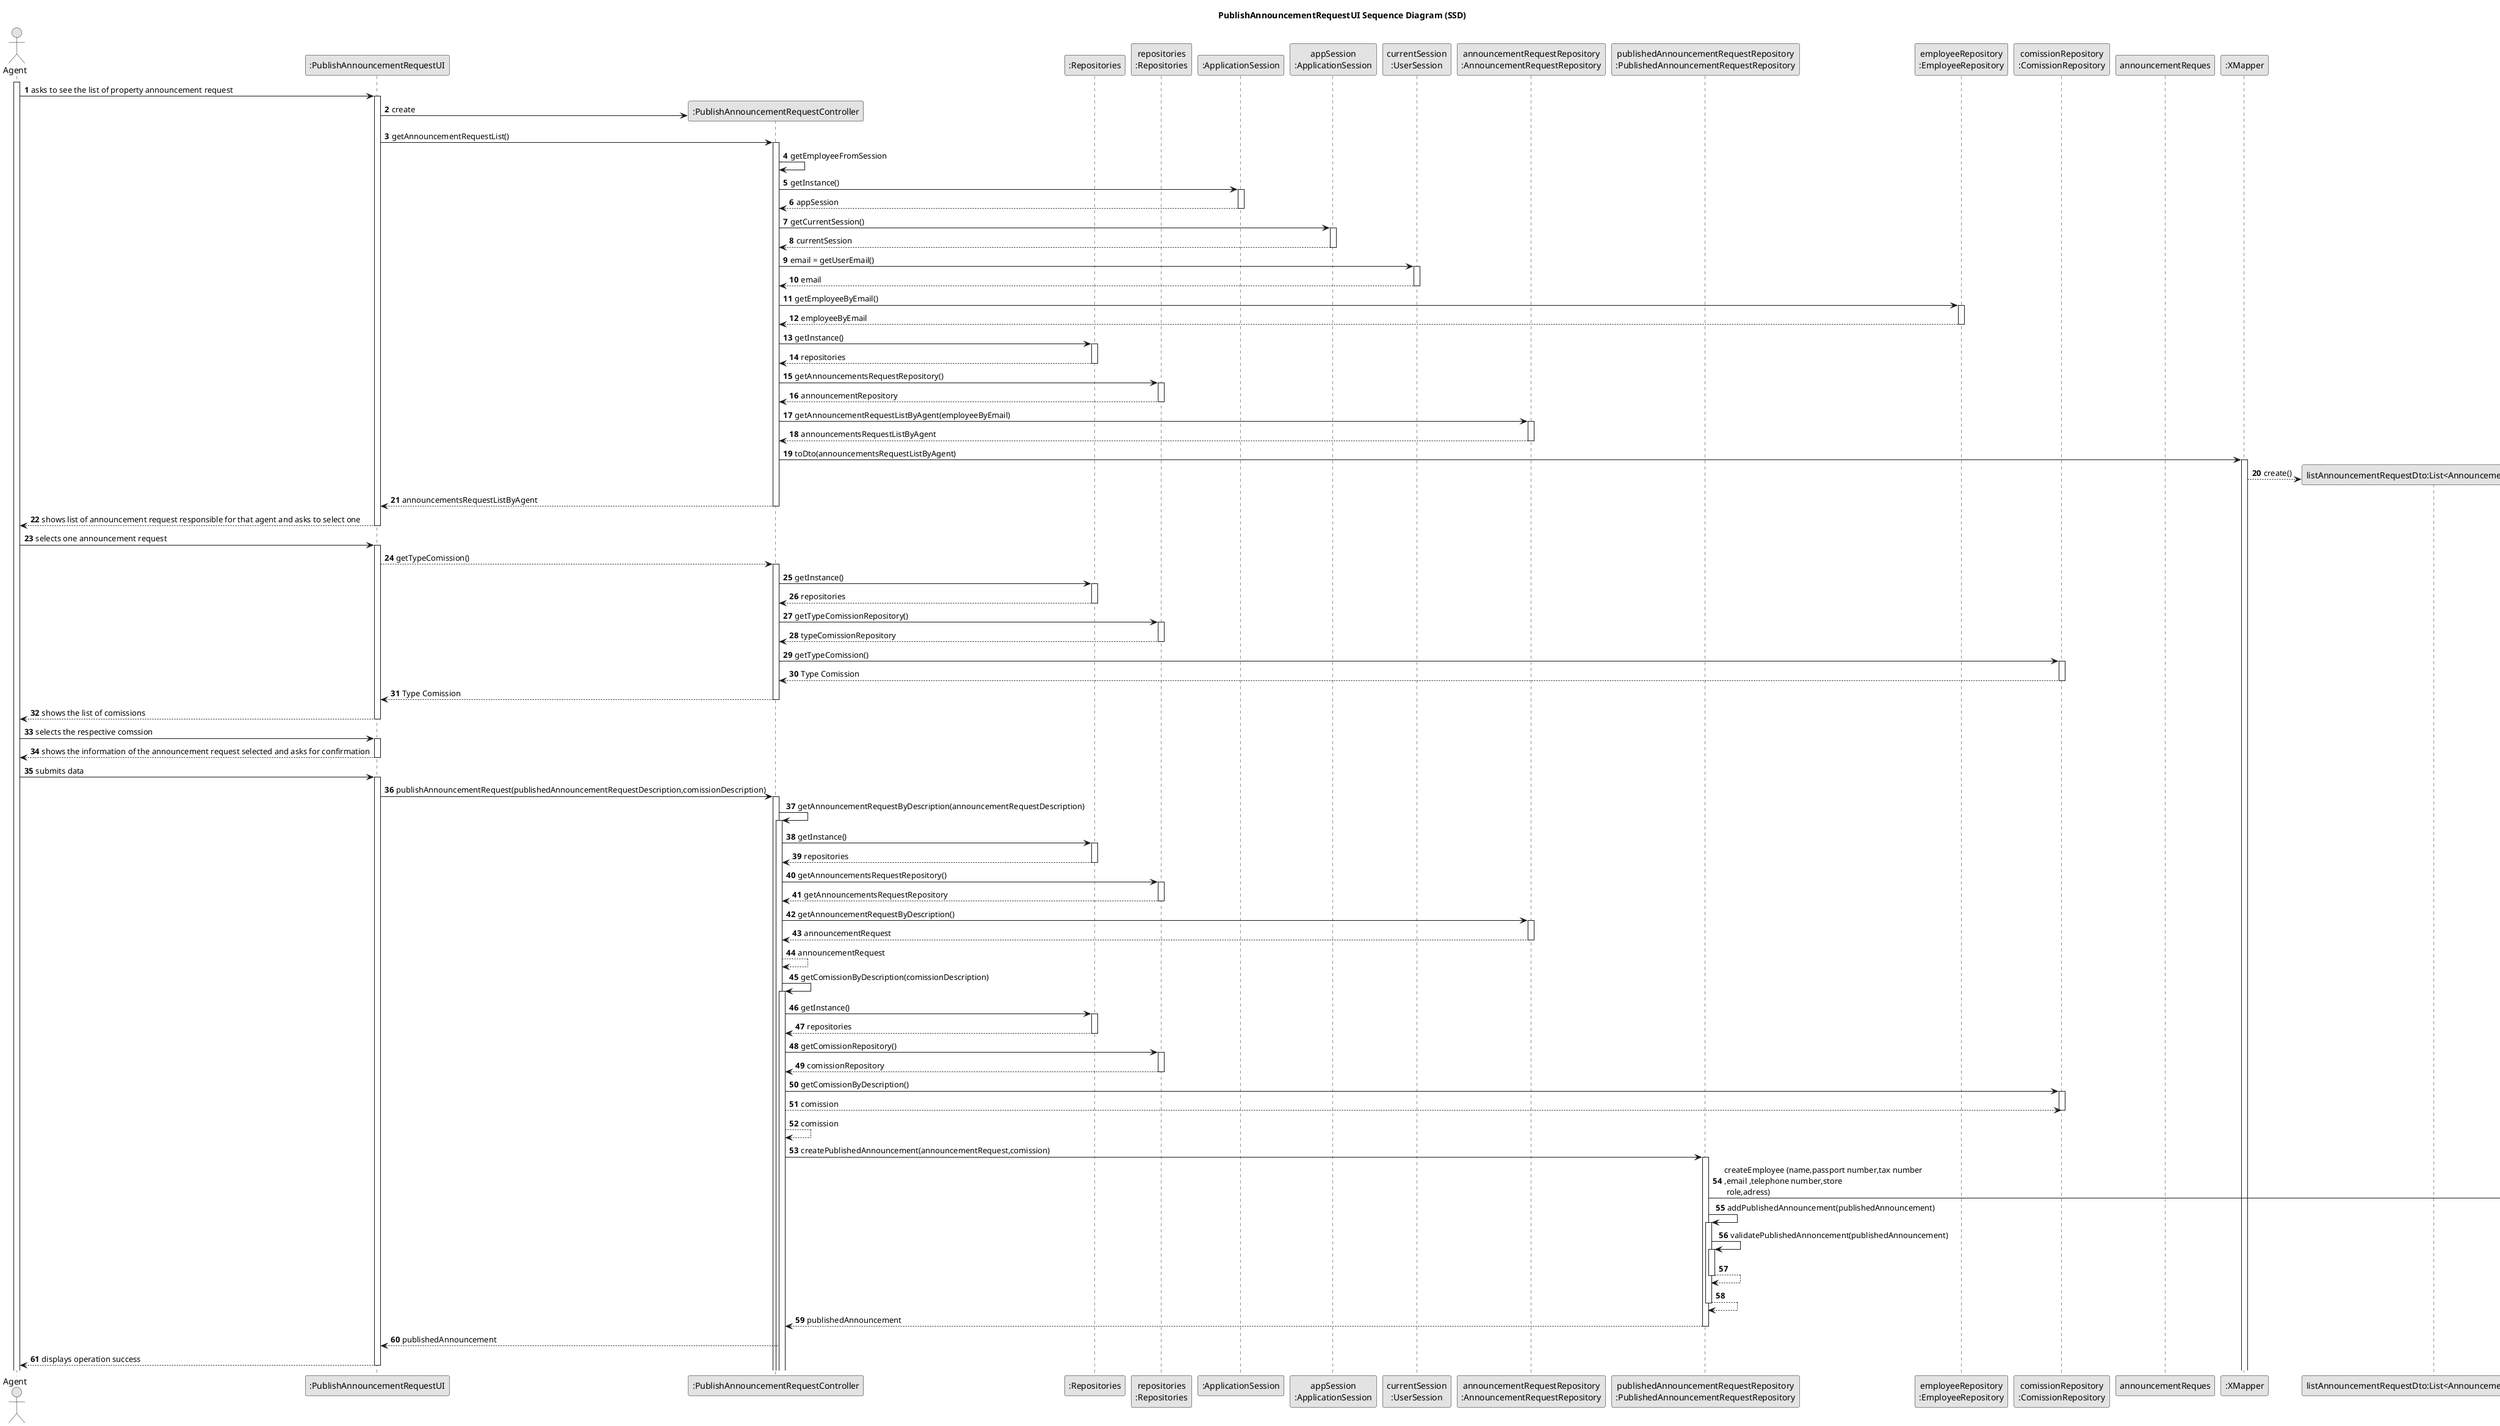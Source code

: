 @startuml

'https://plantuml.com/sequence-diagram

autonumber

@startuml
skinparam monochrome true
skinparam packageStyle rectangle
skinparam shadowing false

title PublishAnnouncementRequestUI Sequence Diagram (SSD)

autonumber

actor "Agent" as Agent
participant ":PublishAnnouncementRequestUI" as PublishAnnouncementRequestUI
participant ":PublishAnnouncementRequestController" as PublishAnnouncementRequestController
participant ":Repositories" as Singleton
participant "repositories\n:Repositories" as repositories
participant ":ApplicationSession" as AplicationSession
participant "appSession\n:ApplicationSession" as aplicationSession
participant "currentSession\n:UserSession" as UserSession
participant "announcementRequestRepository\n:AnnouncementRequestRepository" as AnnouncementRequestRepository
participant "publishedAnnouncementRequestRepository\n:PublishedAnnouncementRequestRepository" as PublishAnnouncementRepository
participant "employeeRepository\n:EmployeeRepository" as EmployeeRepository
participant "comissionRepository\n:ComissionRepository" as ComissionRepository
participant "announcementReques"
participant ":XMapper" as XMapper
participant "listAnnouncementRequestDto:List<AnnouncementRequestDto>" as listAnnouncementRequestDto

activate Agent

    Agent -> PublishAnnouncementRequestUI : asks to see the list of property announcement request
    activate PublishAnnouncementRequestUI

PublishAnnouncementRequestUI -> PublishAnnouncementRequestController**: create

PublishAnnouncementRequestUI -> PublishAnnouncementRequestController : getAnnouncementRequestList()
activate PublishAnnouncementRequestController

PublishAnnouncementRequestController -> PublishAnnouncementRequestController: getEmployeeFromSession

PublishAnnouncementRequestController -> AplicationSession: getInstance()
activate AplicationSession

AplicationSession --> PublishAnnouncementRequestController:appSession
deactivate AplicationSession

PublishAnnouncementRequestController -> aplicationSession :getCurrentSession()
activate aplicationSession

aplicationSession --> PublishAnnouncementRequestController:currentSession
deactivate aplicationSession

PublishAnnouncementRequestController -> UserSession :email = getUserEmail()
activate UserSession

UserSession --> PublishAnnouncementRequestController:email
deactivate UserSession

PublishAnnouncementRequestController ->EmployeeRepository:getEmployeeByEmail()
activate EmployeeRepository

EmployeeRepository --> PublishAnnouncementRequestController:employeeByEmail
deactivate EmployeeRepository




PublishAnnouncementRequestController -> Singleton: getInstance()
activate Singleton

Singleton --> PublishAnnouncementRequestController: repositories
deactivate Singleton

PublishAnnouncementRequestController -> repositories: getAnnouncementsRequestRepository()
activate repositories

repositories --> PublishAnnouncementRequestController:announcementRepository
deactivate repositories

PublishAnnouncementRequestController -> AnnouncementRequestRepository:getAnnouncementRequestListByAgent(employeeByEmail)
activate AnnouncementRequestRepository

AnnouncementRequestRepository --> PublishAnnouncementRequestController:announcementsRequestListByAgent
deactivate AnnouncementRequestRepository

PublishAnnouncementRequestController -> XMapper: toDto(announcementsRequestListByAgent)
activate XMapper

XMapper --> listAnnouncementRequestDto**: create()



PublishAnnouncementRequestController --> PublishAnnouncementRequestUI:announcementsRequestListByAgent
deactivate PublishAnnouncementRequestController

     PublishAnnouncementRequestUI --> Agent : shows list of announcement request responsible for that agent and asks to select one
        deactivate PublishAnnouncementRequestUI

            Agent -> PublishAnnouncementRequestUI : selects one announcement request
            activate PublishAnnouncementRequestUI



 PublishAnnouncementRequestUI --> PublishAnnouncementRequestController : getTypeComission()
           activate PublishAnnouncementRequestController

           PublishAnnouncementRequestController -> Singleton : getInstance()
           activate Singleton

           Singleton --> PublishAnnouncementRequestController : repositories
           deactivate Singleton

           PublishAnnouncementRequestController -> repositories : getTypeComissionRepository()
           activate repositories

           repositories --> PublishAnnouncementRequestController : typeComissionRepository
           deactivate repositories

               PublishAnnouncementRequestController -> ComissionRepository : getTypeComission()
                activate ComissionRepository

                ComissionRepository --> PublishAnnouncementRequestController : Type Comission
                deactivate ComissionRepository

           PublishAnnouncementRequestController --> PublishAnnouncementRequestUI : Type Comission
           deactivate PublishAnnouncementRequestController



PublishAnnouncementRequestUI --> Agent:shows the list of comissions
deactivate PublishAnnouncementRequestUI

Agent -> PublishAnnouncementRequestUI:selects the respective comssion
activate PublishAnnouncementRequestUI

PublishAnnouncementRequestUI --> Agent:shows the information of the announcement request selected and asks for confirmation
deactivate PublishAnnouncementRequestUI

 Agent -> PublishAnnouncementRequestUI : submits data
    activate PublishAnnouncementRequestUI


PublishAnnouncementRequestUI -> PublishAnnouncementRequestController:publishAnnouncementRequest(publishedAnnouncementRequestDescription,comissionDescription)
activate PublishAnnouncementRequestController

PublishAnnouncementRequestController -> PublishAnnouncementRequestController:getAnnouncementRequestByDescription(announcementRequestDescription)
activate PublishAnnouncementRequestController

PublishAnnouncementRequestController -> Singleton: getInstance()
activate Singleton

Singleton--> PublishAnnouncementRequestController :repositories
deactivate Singleton

PublishAnnouncementRequestController-> repositories:getAnnouncementsRequestRepository()
activate repositories

repositories -->PublishAnnouncementRequestController:getAnnouncementsRequestRepository
deactivate repositories

PublishAnnouncementRequestController -> AnnouncementRequestRepository :getAnnouncementRequestByDescription()
activate AnnouncementRequestRepository

AnnouncementRequestRepository --> PublishAnnouncementRequestController:announcementRequest
deactivate AnnouncementRequestRepository

PublishAnnouncementRequestController--> PublishAnnouncementRequestController:announcementRequest


PublishAnnouncementRequestController -> PublishAnnouncementRequestController:getComissionByDescription(comissionDescription)
activate PublishAnnouncementRequestController

PublishAnnouncementRequestController -> Singleton:getInstance()
activate Singleton

Singleton --> PublishAnnouncementRequestController:repositories
deactivate Singleton

PublishAnnouncementRequestController -> repositories:getComissionRepository()
activate repositories

repositories --> PublishAnnouncementRequestController:comissionRepository
deactivate repositories

PublishAnnouncementRequestController -> ComissionRepository:getComissionByDescription()
activate ComissionRepository

PublishAnnouncementRequestController --> ComissionRepository:comission
deactivate ComissionRepository

PublishAnnouncementRequestController --> PublishAnnouncementRequestController:comission

PublishAnnouncementRequestController -> PublishAnnouncementRepository:createPublishedAnnouncement(announcementRequest,comission)
activate PublishAnnouncementRepository

PublishAnnouncementRepository -> PublishedAnnouncement** : createEmployee (name,passport number,tax number \n,email ,telephone number,store\n role,adress)
             PublishAnnouncementRepository -> PublishAnnouncementRepository : addPublishedAnnouncement(publishedAnnouncement)
             activate PublishAnnouncementRepository
             PublishAnnouncementRepository -> PublishAnnouncementRepository : validatePublishedAnnoncement(publishedAnnouncement)
              activate PublishAnnouncementRepository
               PublishAnnouncementRepository --> PublishAnnouncementRepository
               deactivate PublishAnnouncementRepository
                PublishAnnouncementRepository--> PublishAnnouncementRepository
                deactivate PublishAnnouncementRepository


PublishAnnouncementRepository --> PublishAnnouncementRequestController:publishedAnnouncement
deactivate PublishAnnouncementRepository

PublishAnnouncementRequestController --> PublishAnnouncementRequestUI:publishedAnnouncement

        PublishAnnouncementRequestUI --> Agent : displays operation success
    deactivate PublishAnnouncementRequestUI



@enduml
